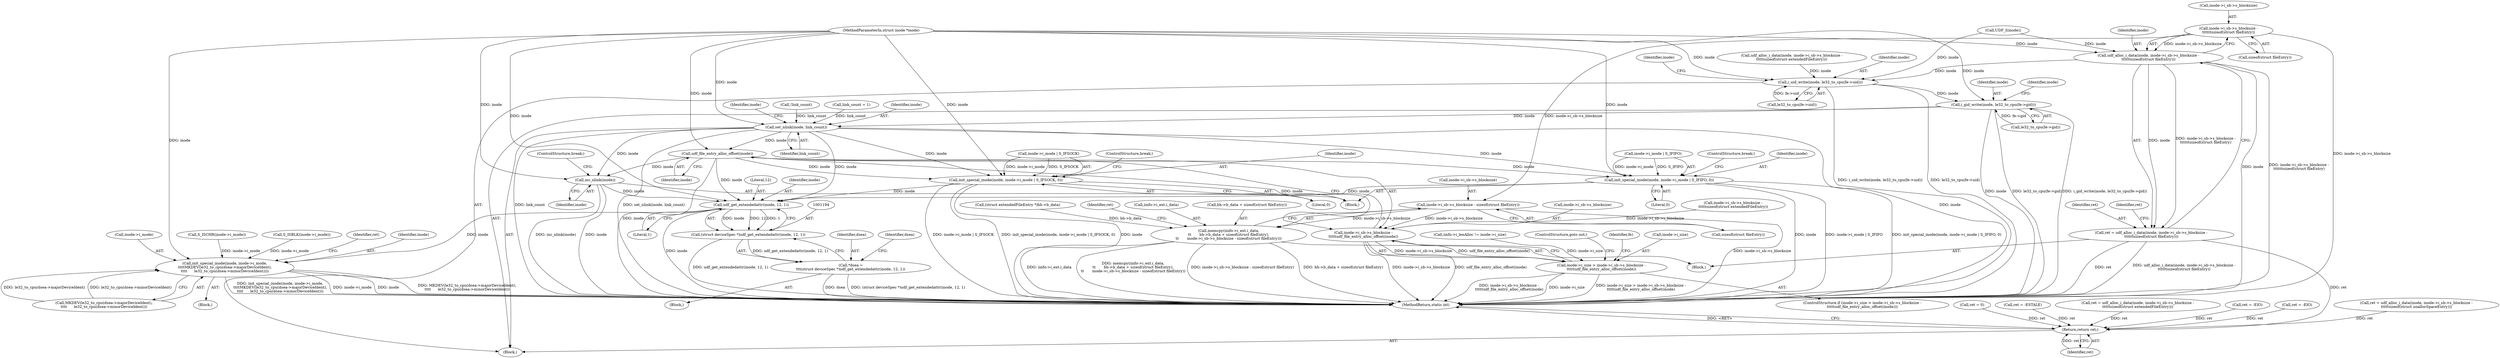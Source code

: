 digraph "0_linux_e159332b9af4b04d882dbcfe1bb0117f0a6d4b58@API" {
"1000481" [label="(Call,inode->i_sb->s_blocksize -\n\t\t\t\t\t\tsizeof(struct fileEntry))"];
"1000479" [label="(Call,udf_alloc_i_data(inode, inode->i_sb->s_blocksize -\n\t\t\t\t\t\tsizeof(struct fileEntry)))"];
"1000477" [label="(Call,ret = udf_alloc_i_data(inode, inode->i_sb->s_blocksize -\n\t\t\t\t\t\tsizeof(struct fileEntry)))"];
"1001224" [label="(Return,return ret;)"];
"1000591" [label="(Call,i_uid_write(inode, le32_to_cpu(fe->uid)))"];
"1000625" [label="(Call,i_gid_write(inode, le32_to_cpu(fe->gid)))"];
"1000743" [label="(Call,set_nlink(inode, link_count))"];
"1001019" [label="(Call,udf_file_entry_alloc_offset(inode))"];
"1001013" [label="(Call,inode->i_sb->s_blocksize -\n\t\t\t\t\tudf_file_entry_alloc_offset(inode))"];
"1001009" [label="(Call,inode->i_size > inode->i_sb->s_blocksize -\n\t\t\t\t\tudf_file_entry_alloc_offset(inode))"];
"1001047" [label="(Call,inc_nlink(inode))"];
"1001195" [label="(Call,udf_get_extendedattr(inode, 12, 1))"];
"1001193" [label="(Call,(struct deviceSpec *)udf_get_extendedattr(inode, 12, 1))"];
"1001191" [label="(Call,*dsea =\n\t\t\t(struct deviceSpec *)udf_get_extendedattr(inode, 12, 1))"];
"1001202" [label="(Call,init_special_inode(inode, inode->i_mode,\n\t\t\t\tMKDEV(le32_to_cpu(dsea->majorDeviceIdent),\n\t\t\t\t      le32_to_cpu(dsea->minorDeviceIdent))))"];
"1001110" [label="(Call,init_special_inode(inode, inode->i_mode | S_IFIFO, 0))"];
"1001120" [label="(Call,init_special_inode(inode, inode->i_mode | S_IFSOCK, 0))"];
"1000504" [label="(Call,inode->i_sb->s_blocksize - sizeof(struct fileEntry))"];
"1000492" [label="(Call,memcpy(iinfo->i_ext.i_data,\n\t\t       bh->b_data + sizeof(struct fileEntry),\n\t\t       inode->i_sb->s_blocksize - sizeof(struct fileEntry)))"];
"1000487" [label="(Call,sizeof(struct fileEntry))"];
"1000481" [label="(Call,inode->i_sb->s_blocksize -\n\t\t\t\t\t\tsizeof(struct fileEntry))"];
"1000744" [label="(Identifier,inode)"];
"1000466" [label="(Block,)"];
"1001197" [label="(Literal,12)"];
"1001201" [label="(Block,)"];
"1001204" [label="(Call,inode->i_mode)"];
"1001203" [label="(Identifier,inode)"];
"1001226" [label="(MethodReturn,static int)"];
"1000448" [label="(Call,inode->i_sb->s_blocksize -\n\t\t\t\t\tsizeof(struct extendedFileEntry))"];
"1001192" [label="(Identifier,dsea)"];
"1000627" [label="(Call,le32_to_cpu(fe->gid))"];
"1000582" [label="(Call,ret = -EIO)"];
"1000743" [label="(Call,set_nlink(inode, link_count))"];
"1000107" [label="(MethodParameterIn,struct inode *inode)"];
"1001049" [label="(ControlStructure,break;)"];
"1000493" [label="(Call,iinfo->i_ext.i_data)"];
"1001181" [label="(Call,S_ISCHR(inode->i_mode))"];
"1001117" [label="(Literal,0)"];
"1001189" [label="(Block,)"];
"1001195" [label="(Call,udf_get_extendedattr(inode, 12, 1))"];
"1001010" [label="(Call,inode->i_size)"];
"1000142" [label="(Call,ret = -EIO)"];
"1001019" [label="(Call,udf_file_entry_alloc_offset(inode))"];
"1001191" [label="(Call,*dsea =\n\t\t\t(struct deviceSpec *)udf_get_extendedattr(inode, 12, 1))"];
"1001200" [label="(Identifier,dsea)"];
"1000545" [label="(Call,ret = udf_alloc_i_data(inode, inode->i_sb->s_blocksize -\n\t\t\t\t\tsizeof(struct unallocSpaceEntry)))"];
"1000477" [label="(Call,ret = udf_alloc_i_data(inode, inode->i_sb->s_blocksize -\n\t\t\t\t\t\tsizeof(struct fileEntry)))"];
"1000748" [label="(Identifier,inode)"];
"1001225" [label="(Identifier,ret)"];
"1000120" [label="(Call,UDF_I(inode))"];
"1000480" [label="(Identifier,inode)"];
"1001207" [label="(Call,MKDEV(le32_to_cpu(dsea->majorDeviceIdent),\n\t\t\t\t      le32_to_cpu(dsea->minorDeviceIdent)))"];
"1000728" [label="(Call,!link_count)"];
"1001008" [label="(ControlStructure,if (inode->i_size > inode->i_sb->s_blocksize -\n\t\t\t\t\tudf_file_entry_alloc_offset(inode)))"];
"1000109" [label="(Block,)"];
"1000626" [label="(Identifier,inode)"];
"1001218" [label="(Call,ret = 0)"];
"1001224" [label="(Return,return ret;)"];
"1001196" [label="(Identifier,inode)"];
"1000591" [label="(Call,i_uid_write(inode, le32_to_cpu(fe->uid)))"];
"1000423" [label="(Call,udf_alloc_i_data(inode, inode->i_sb->s_blocksize -\n\t\t\t\t\tsizeof(struct extendedFileEntry)))"];
"1001111" [label="(Identifier,inode)"];
"1000504" [label="(Call,inode->i_sb->s_blocksize - sizeof(struct fileEntry))"];
"1001127" [label="(Literal,0)"];
"1001009" [label="(Call,inode->i_size > inode->i_sb->s_blocksize -\n\t\t\t\t\tudf_file_entry_alloc_offset(inode))"];
"1001048" [label="(Identifier,inode)"];
"1000735" [label="(Call,ret = -ESTALE)"];
"1001020" [label="(Identifier,inode)"];
"1001121" [label="(Identifier,inode)"];
"1001014" [label="(Call,inode->i_sb->s_blocksize)"];
"1001000" [label="(Call,iinfo->i_lenAlloc != inode->i_size)"];
"1001120" [label="(Call,init_special_inode(inode, inode->i_mode | S_IFSOCK, 0))"];
"1000740" [label="(Call,link_count = 1)"];
"1001110" [label="(Call,init_special_inode(inode, inode->i_mode | S_IFIFO, 0))"];
"1000592" [label="(Identifier,inode)"];
"1001185" [label="(Call,S_ISBLK(inode->i_mode))"];
"1000492" [label="(Call,memcpy(iinfo->i_ext.i_data,\n\t\t       bh->b_data + sizeof(struct fileEntry),\n\t\t       inode->i_sb->s_blocksize - sizeof(struct fileEntry)))"];
"1001193" [label="(Call,(struct deviceSpec *)udf_get_extendedattr(inode, 12, 1))"];
"1001047" [label="(Call,inc_nlink(inode))"];
"1001021" [label="(ControlStructure,goto out;)"];
"1000505" [label="(Call,inode->i_sb->s_blocksize)"];
"1000745" [label="(Identifier,link_count)"];
"1000498" [label="(Call,bh->b_data + sizeof(struct fileEntry))"];
"1000478" [label="(Identifier,ret)"];
"1000482" [label="(Call,inode->i_sb->s_blocksize)"];
"1001219" [label="(Identifier,ret)"];
"1001112" [label="(Call,inode->i_mode | S_IFIFO)"];
"1000510" [label="(Call,sizeof(struct fileEntry))"];
"1001013" [label="(Call,inode->i_sb->s_blocksize -\n\t\t\t\t\tudf_file_entry_alloc_offset(inode))"];
"1000636" [label="(Identifier,inode)"];
"1001028" [label="(Block,)"];
"1001025" [label="(Identifier,fe)"];
"1000479" [label="(Call,udf_alloc_i_data(inode, inode->i_sb->s_blocksize -\n\t\t\t\t\t\tsizeof(struct fileEntry)))"];
"1001202" [label="(Call,init_special_inode(inode, inode->i_mode,\n\t\t\t\tMKDEV(le32_to_cpu(dsea->majorDeviceIdent),\n\t\t\t\t      le32_to_cpu(dsea->minorDeviceIdent))))"];
"1001122" [label="(Call,inode->i_mode | S_IFSOCK)"];
"1000230" [label="(Call,(struct extendedFileEntry *)bh->b_data)"];
"1001198" [label="(Literal,1)"];
"1000583" [label="(Identifier,ret)"];
"1000602" [label="(Identifier,inode)"];
"1000593" [label="(Call,le32_to_cpu(fe->uid))"];
"1001118" [label="(ControlStructure,break;)"];
"1001128" [label="(ControlStructure,break;)"];
"1000490" [label="(Identifier,ret)"];
"1000421" [label="(Call,ret = udf_alloc_i_data(inode, inode->i_sb->s_blocksize -\n\t\t\t\t\tsizeof(struct extendedFileEntry)))"];
"1000625" [label="(Call,i_gid_write(inode, le32_to_cpu(fe->gid)))"];
"1000481" -> "1000479"  [label="AST: "];
"1000481" -> "1000487"  [label="CFG: "];
"1000482" -> "1000481"  [label="AST: "];
"1000487" -> "1000481"  [label="AST: "];
"1000479" -> "1000481"  [label="CFG: "];
"1000481" -> "1001226"  [label="DDG: inode->i_sb->s_blocksize"];
"1000481" -> "1000479"  [label="DDG: inode->i_sb->s_blocksize"];
"1000481" -> "1000504"  [label="DDG: inode->i_sb->s_blocksize"];
"1000479" -> "1000477"  [label="AST: "];
"1000480" -> "1000479"  [label="AST: "];
"1000477" -> "1000479"  [label="CFG: "];
"1000479" -> "1001226"  [label="DDG: inode"];
"1000479" -> "1001226"  [label="DDG: inode->i_sb->s_blocksize -\n\t\t\t\t\t\tsizeof(struct fileEntry)"];
"1000479" -> "1000477"  [label="DDG: inode"];
"1000479" -> "1000477"  [label="DDG: inode->i_sb->s_blocksize -\n\t\t\t\t\t\tsizeof(struct fileEntry)"];
"1000120" -> "1000479"  [label="DDG: inode"];
"1000107" -> "1000479"  [label="DDG: inode"];
"1000479" -> "1000591"  [label="DDG: inode"];
"1000477" -> "1000466"  [label="AST: "];
"1000478" -> "1000477"  [label="AST: "];
"1000490" -> "1000477"  [label="CFG: "];
"1000477" -> "1001226"  [label="DDG: udf_alloc_i_data(inode, inode->i_sb->s_blocksize -\n\t\t\t\t\t\tsizeof(struct fileEntry))"];
"1000477" -> "1001226"  [label="DDG: ret"];
"1000477" -> "1001224"  [label="DDG: ret"];
"1001224" -> "1000109"  [label="AST: "];
"1001224" -> "1001225"  [label="CFG: "];
"1001225" -> "1001224"  [label="AST: "];
"1001226" -> "1001224"  [label="CFG: "];
"1001224" -> "1001226"  [label="DDG: <RET>"];
"1001225" -> "1001224"  [label="DDG: ret"];
"1000582" -> "1001224"  [label="DDG: ret"];
"1000545" -> "1001224"  [label="DDG: ret"];
"1000421" -> "1001224"  [label="DDG: ret"];
"1001218" -> "1001224"  [label="DDG: ret"];
"1000142" -> "1001224"  [label="DDG: ret"];
"1000735" -> "1001224"  [label="DDG: ret"];
"1000591" -> "1000109"  [label="AST: "];
"1000591" -> "1000593"  [label="CFG: "];
"1000592" -> "1000591"  [label="AST: "];
"1000593" -> "1000591"  [label="AST: "];
"1000602" -> "1000591"  [label="CFG: "];
"1000591" -> "1001226"  [label="DDG: i_uid_write(inode, le32_to_cpu(fe->uid))"];
"1000591" -> "1001226"  [label="DDG: le32_to_cpu(fe->uid)"];
"1000120" -> "1000591"  [label="DDG: inode"];
"1000423" -> "1000591"  [label="DDG: inode"];
"1000107" -> "1000591"  [label="DDG: inode"];
"1000593" -> "1000591"  [label="DDG: fe->uid"];
"1000591" -> "1000625"  [label="DDG: inode"];
"1000625" -> "1000109"  [label="AST: "];
"1000625" -> "1000627"  [label="CFG: "];
"1000626" -> "1000625"  [label="AST: "];
"1000627" -> "1000625"  [label="AST: "];
"1000636" -> "1000625"  [label="CFG: "];
"1000625" -> "1001226"  [label="DDG: inode"];
"1000625" -> "1001226"  [label="DDG: le32_to_cpu(fe->gid)"];
"1000625" -> "1001226"  [label="DDG: i_gid_write(inode, le32_to_cpu(fe->gid))"];
"1000107" -> "1000625"  [label="DDG: inode"];
"1000627" -> "1000625"  [label="DDG: fe->gid"];
"1000625" -> "1000743"  [label="DDG: inode"];
"1000743" -> "1000109"  [label="AST: "];
"1000743" -> "1000745"  [label="CFG: "];
"1000744" -> "1000743"  [label="AST: "];
"1000745" -> "1000743"  [label="AST: "];
"1000748" -> "1000743"  [label="CFG: "];
"1000743" -> "1001226"  [label="DDG: inode"];
"1000743" -> "1001226"  [label="DDG: link_count"];
"1000743" -> "1001226"  [label="DDG: set_nlink(inode, link_count)"];
"1000107" -> "1000743"  [label="DDG: inode"];
"1000728" -> "1000743"  [label="DDG: link_count"];
"1000740" -> "1000743"  [label="DDG: link_count"];
"1000743" -> "1001019"  [label="DDG: inode"];
"1000743" -> "1001047"  [label="DDG: inode"];
"1000743" -> "1001110"  [label="DDG: inode"];
"1000743" -> "1001120"  [label="DDG: inode"];
"1000743" -> "1001195"  [label="DDG: inode"];
"1001019" -> "1001013"  [label="AST: "];
"1001019" -> "1001020"  [label="CFG: "];
"1001020" -> "1001019"  [label="AST: "];
"1001013" -> "1001019"  [label="CFG: "];
"1001019" -> "1001226"  [label="DDG: inode"];
"1001019" -> "1001013"  [label="DDG: inode"];
"1000107" -> "1001019"  [label="DDG: inode"];
"1001019" -> "1001047"  [label="DDG: inode"];
"1001019" -> "1001110"  [label="DDG: inode"];
"1001019" -> "1001120"  [label="DDG: inode"];
"1001019" -> "1001195"  [label="DDG: inode"];
"1001013" -> "1001009"  [label="AST: "];
"1001014" -> "1001013"  [label="AST: "];
"1001009" -> "1001013"  [label="CFG: "];
"1001013" -> "1001226"  [label="DDG: udf_file_entry_alloc_offset(inode)"];
"1001013" -> "1001226"  [label="DDG: inode->i_sb->s_blocksize"];
"1001013" -> "1001009"  [label="DDG: inode->i_sb->s_blocksize"];
"1001013" -> "1001009"  [label="DDG: udf_file_entry_alloc_offset(inode)"];
"1000448" -> "1001013"  [label="DDG: inode->i_sb->s_blocksize"];
"1000504" -> "1001013"  [label="DDG: inode->i_sb->s_blocksize"];
"1001009" -> "1001008"  [label="AST: "];
"1001010" -> "1001009"  [label="AST: "];
"1001021" -> "1001009"  [label="CFG: "];
"1001025" -> "1001009"  [label="CFG: "];
"1001009" -> "1001226"  [label="DDG: inode->i_size > inode->i_sb->s_blocksize -\n\t\t\t\t\tudf_file_entry_alloc_offset(inode)"];
"1001009" -> "1001226"  [label="DDG: inode->i_sb->s_blocksize -\n\t\t\t\t\tudf_file_entry_alloc_offset(inode)"];
"1001009" -> "1001226"  [label="DDG: inode->i_size"];
"1001000" -> "1001009"  [label="DDG: inode->i_size"];
"1001047" -> "1001028"  [label="AST: "];
"1001047" -> "1001048"  [label="CFG: "];
"1001048" -> "1001047"  [label="AST: "];
"1001049" -> "1001047"  [label="CFG: "];
"1001047" -> "1001226"  [label="DDG: inc_nlink(inode)"];
"1001047" -> "1001226"  [label="DDG: inode"];
"1000107" -> "1001047"  [label="DDG: inode"];
"1001047" -> "1001195"  [label="DDG: inode"];
"1001195" -> "1001193"  [label="AST: "];
"1001195" -> "1001198"  [label="CFG: "];
"1001196" -> "1001195"  [label="AST: "];
"1001197" -> "1001195"  [label="AST: "];
"1001198" -> "1001195"  [label="AST: "];
"1001193" -> "1001195"  [label="CFG: "];
"1001195" -> "1001226"  [label="DDG: inode"];
"1001195" -> "1001193"  [label="DDG: inode"];
"1001195" -> "1001193"  [label="DDG: 12"];
"1001195" -> "1001193"  [label="DDG: 1"];
"1001120" -> "1001195"  [label="DDG: inode"];
"1001110" -> "1001195"  [label="DDG: inode"];
"1000107" -> "1001195"  [label="DDG: inode"];
"1001195" -> "1001202"  [label="DDG: inode"];
"1001193" -> "1001191"  [label="AST: "];
"1001194" -> "1001193"  [label="AST: "];
"1001191" -> "1001193"  [label="CFG: "];
"1001193" -> "1001226"  [label="DDG: udf_get_extendedattr(inode, 12, 1)"];
"1001193" -> "1001191"  [label="DDG: udf_get_extendedattr(inode, 12, 1)"];
"1001191" -> "1001189"  [label="AST: "];
"1001192" -> "1001191"  [label="AST: "];
"1001200" -> "1001191"  [label="CFG: "];
"1001191" -> "1001226"  [label="DDG: dsea"];
"1001191" -> "1001226"  [label="DDG: (struct deviceSpec *)udf_get_extendedattr(inode, 12, 1)"];
"1001202" -> "1001201"  [label="AST: "];
"1001202" -> "1001207"  [label="CFG: "];
"1001203" -> "1001202"  [label="AST: "];
"1001204" -> "1001202"  [label="AST: "];
"1001207" -> "1001202"  [label="AST: "];
"1001219" -> "1001202"  [label="CFG: "];
"1001202" -> "1001226"  [label="DDG: init_special_inode(inode, inode->i_mode,\n\t\t\t\tMKDEV(le32_to_cpu(dsea->majorDeviceIdent),\n\t\t\t\t      le32_to_cpu(dsea->minorDeviceIdent)))"];
"1001202" -> "1001226"  [label="DDG: inode->i_mode"];
"1001202" -> "1001226"  [label="DDG: inode"];
"1001202" -> "1001226"  [label="DDG: MKDEV(le32_to_cpu(dsea->majorDeviceIdent),\n\t\t\t\t      le32_to_cpu(dsea->minorDeviceIdent))"];
"1000107" -> "1001202"  [label="DDG: inode"];
"1001185" -> "1001202"  [label="DDG: inode->i_mode"];
"1001181" -> "1001202"  [label="DDG: inode->i_mode"];
"1001207" -> "1001202"  [label="DDG: le32_to_cpu(dsea->majorDeviceIdent)"];
"1001207" -> "1001202"  [label="DDG: le32_to_cpu(dsea->minorDeviceIdent)"];
"1001110" -> "1001028"  [label="AST: "];
"1001110" -> "1001117"  [label="CFG: "];
"1001111" -> "1001110"  [label="AST: "];
"1001112" -> "1001110"  [label="AST: "];
"1001117" -> "1001110"  [label="AST: "];
"1001118" -> "1001110"  [label="CFG: "];
"1001110" -> "1001226"  [label="DDG: init_special_inode(inode, inode->i_mode | S_IFIFO, 0)"];
"1001110" -> "1001226"  [label="DDG: inode"];
"1001110" -> "1001226"  [label="DDG: inode->i_mode | S_IFIFO"];
"1000107" -> "1001110"  [label="DDG: inode"];
"1001112" -> "1001110"  [label="DDG: inode->i_mode"];
"1001112" -> "1001110"  [label="DDG: S_IFIFO"];
"1001120" -> "1001028"  [label="AST: "];
"1001120" -> "1001127"  [label="CFG: "];
"1001121" -> "1001120"  [label="AST: "];
"1001122" -> "1001120"  [label="AST: "];
"1001127" -> "1001120"  [label="AST: "];
"1001128" -> "1001120"  [label="CFG: "];
"1001120" -> "1001226"  [label="DDG: inode"];
"1001120" -> "1001226"  [label="DDG: inode->i_mode | S_IFSOCK"];
"1001120" -> "1001226"  [label="DDG: init_special_inode(inode, inode->i_mode | S_IFSOCK, 0)"];
"1000107" -> "1001120"  [label="DDG: inode"];
"1001122" -> "1001120"  [label="DDG: inode->i_mode"];
"1001122" -> "1001120"  [label="DDG: S_IFSOCK"];
"1000504" -> "1000492"  [label="AST: "];
"1000504" -> "1000510"  [label="CFG: "];
"1000505" -> "1000504"  [label="AST: "];
"1000510" -> "1000504"  [label="AST: "];
"1000492" -> "1000504"  [label="CFG: "];
"1000504" -> "1001226"  [label="DDG: inode->i_sb->s_blocksize"];
"1000504" -> "1000492"  [label="DDG: inode->i_sb->s_blocksize"];
"1000492" -> "1000466"  [label="AST: "];
"1000493" -> "1000492"  [label="AST: "];
"1000498" -> "1000492"  [label="AST: "];
"1000583" -> "1000492"  [label="CFG: "];
"1000492" -> "1001226"  [label="DDG: bh->b_data + sizeof(struct fileEntry)"];
"1000492" -> "1001226"  [label="DDG: iinfo->i_ext.i_data"];
"1000492" -> "1001226"  [label="DDG: memcpy(iinfo->i_ext.i_data,\n\t\t       bh->b_data + sizeof(struct fileEntry),\n\t\t       inode->i_sb->s_blocksize - sizeof(struct fileEntry))"];
"1000492" -> "1001226"  [label="DDG: inode->i_sb->s_blocksize - sizeof(struct fileEntry)"];
"1000230" -> "1000492"  [label="DDG: bh->b_data"];
}

